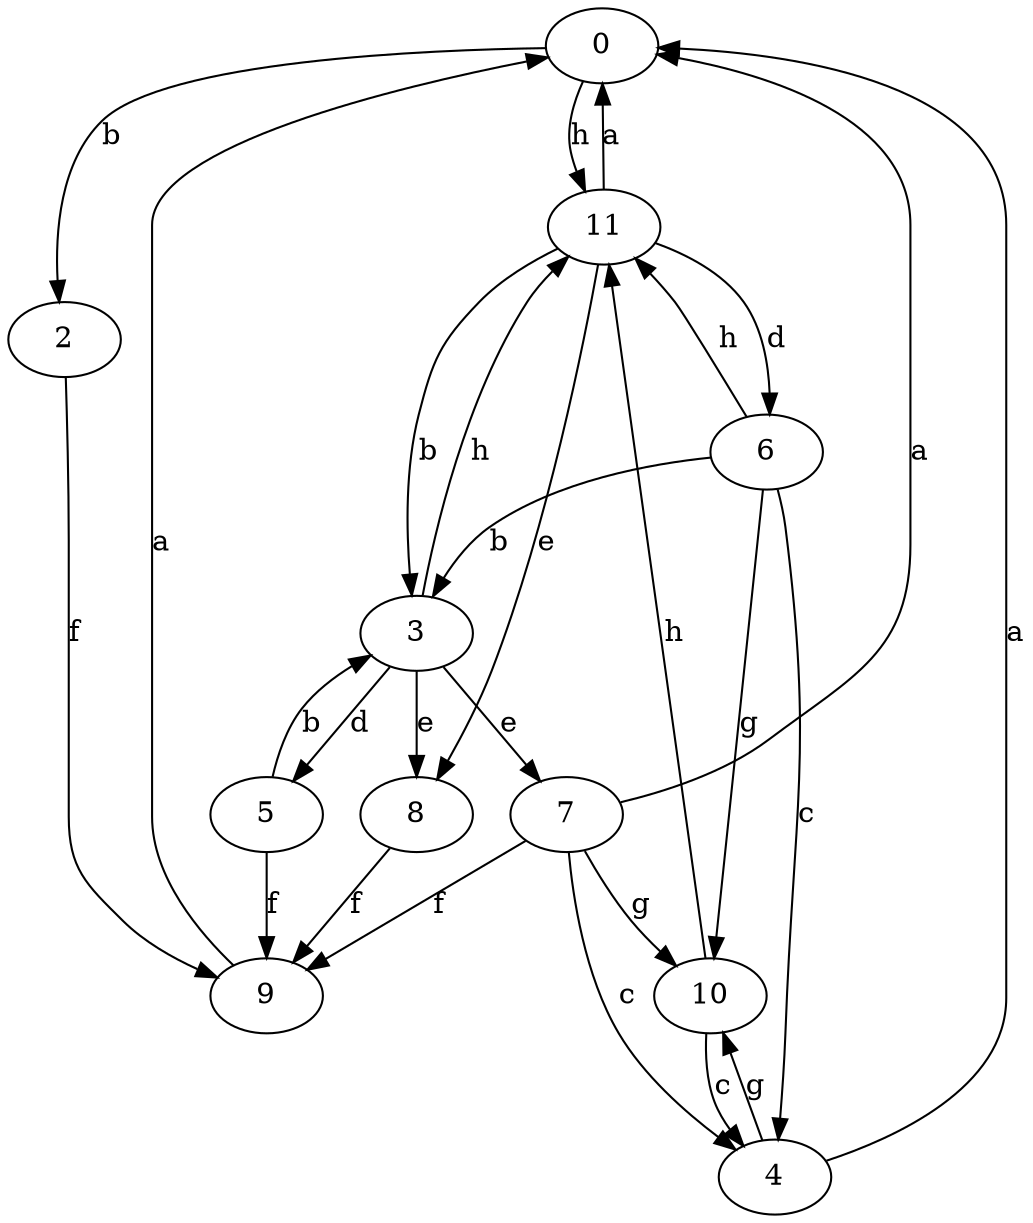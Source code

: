 strict digraph  {
0;
2;
3;
4;
5;
6;
7;
8;
9;
10;
11;
0 -> 2  [label=b];
0 -> 11  [label=h];
2 -> 9  [label=f];
3 -> 5  [label=d];
3 -> 7  [label=e];
3 -> 8  [label=e];
3 -> 11  [label=h];
4 -> 0  [label=a];
4 -> 10  [label=g];
5 -> 3  [label=b];
5 -> 9  [label=f];
6 -> 3  [label=b];
6 -> 4  [label=c];
6 -> 10  [label=g];
6 -> 11  [label=h];
7 -> 0  [label=a];
7 -> 4  [label=c];
7 -> 9  [label=f];
7 -> 10  [label=g];
8 -> 9  [label=f];
9 -> 0  [label=a];
10 -> 4  [label=c];
10 -> 11  [label=h];
11 -> 0  [label=a];
11 -> 3  [label=b];
11 -> 6  [label=d];
11 -> 8  [label=e];
}
